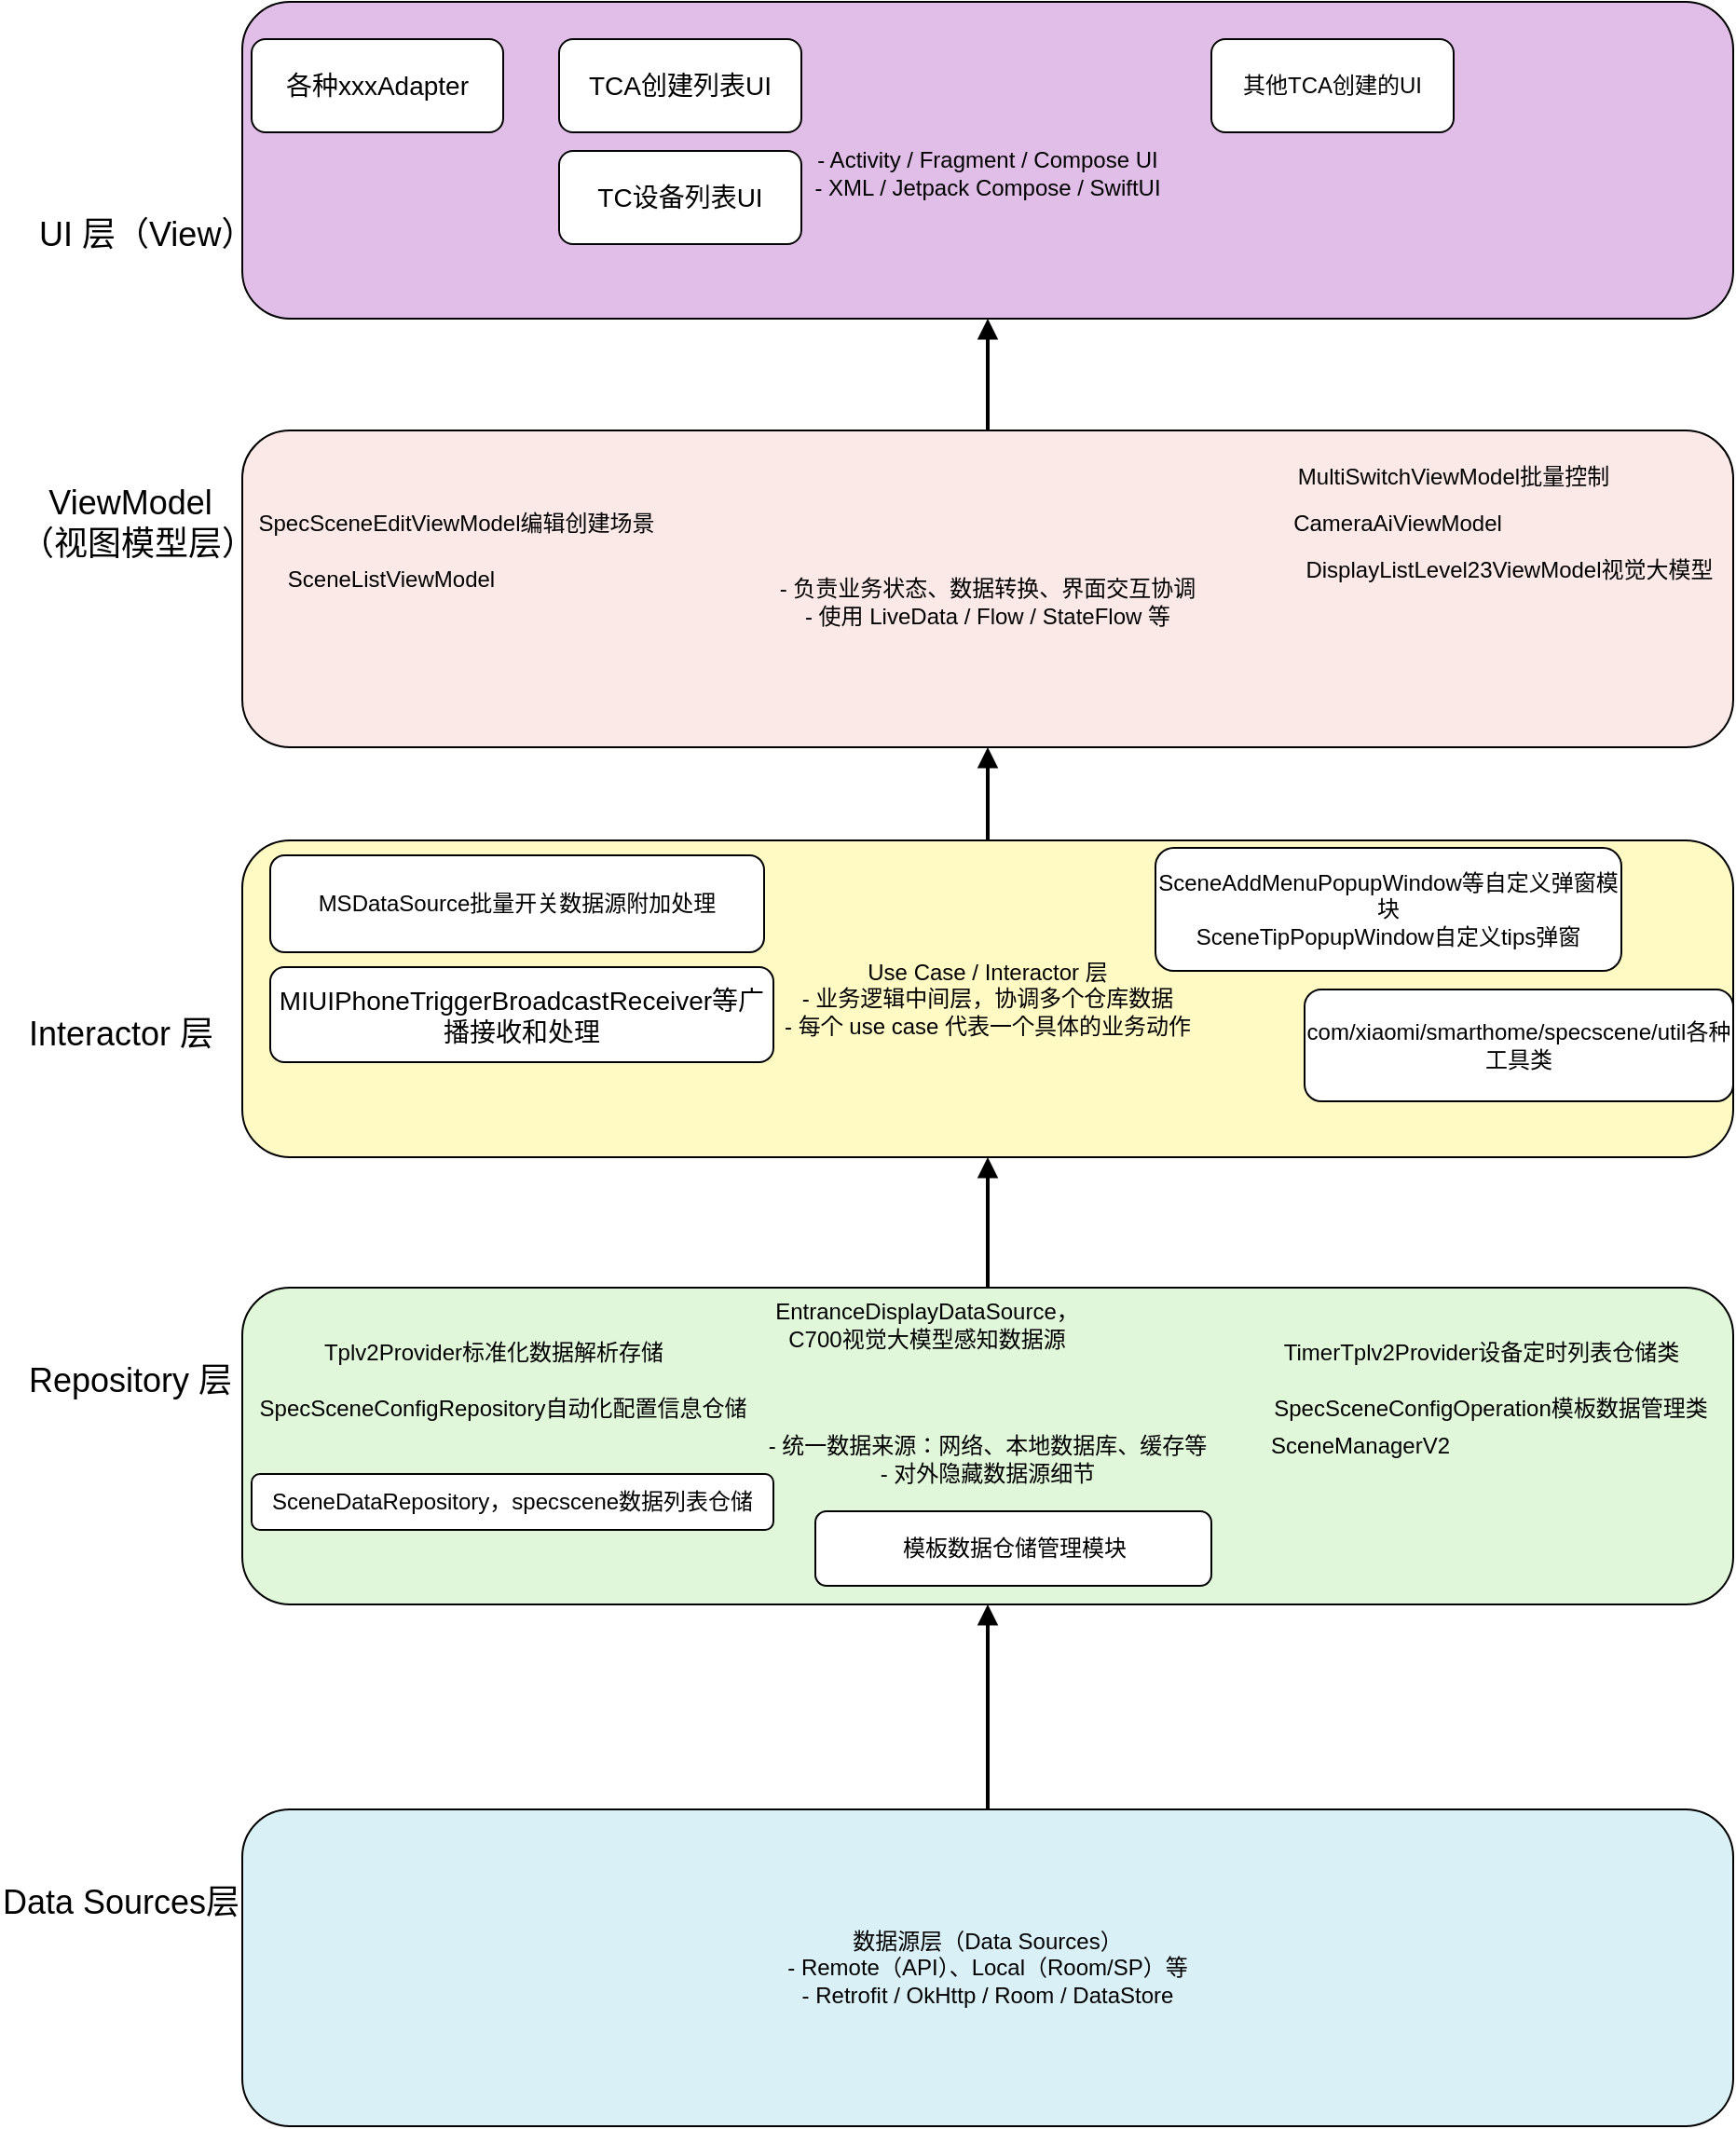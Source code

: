 <mxfile version="28.0.7">
  <diagram name="米家App客户端架构图" id="qhzowJNQwA2y3HI1EWHP">
    <mxGraphModel dx="669" dy="1710" grid="1" gridSize="10" guides="1" tooltips="1" connect="1" arrows="1" fold="1" page="1" pageScale="1" pageWidth="827" pageHeight="1169" math="0" shadow="0">
      <root>
        <mxCell id="0" />
        <mxCell id="1" parent="0" />
        <mxCell id="SkOOyBR_OrGC0wOGbPdk-1" value="数据源层（Data Sources）&#xa;- Remote（API）、Local（Room/SP）等&#xa;- Retrofit / OkHttp / Room / DataStore" style="shape=rectangle;whiteSpace=wrap;rounded=1;fillColor=#DAF0F7;strokeColor=#000000;" parent="1" vertex="1">
          <mxGeometry x="160" y="950" width="800" height="170" as="geometry" />
        </mxCell>
        <mxCell id="SkOOyBR_OrGC0wOGbPdk-2" value="&#xa;- 统一数据来源：网络、本地数据库、缓存等&#xa;- 对外隐藏数据源细节" style="shape=rectangle;whiteSpace=wrap;rounded=1;fillColor=#E0F7DA;strokeColor=#000000;" parent="1" vertex="1">
          <mxGeometry x="160" y="670" width="800" height="170" as="geometry" />
        </mxCell>
        <mxCell id="SkOOyBR_OrGC0wOGbPdk-3" value="Use Case / Interactor 层&#xa;- 业务逻辑中间层，协调多个仓库数据&#xa;- 每个 use case 代表一个具体的业务动作" style="shape=rectangle;whiteSpace=wrap;rounded=1;fillColor=#FFF9C4;strokeColor=#000000;" parent="1" vertex="1">
          <mxGeometry x="160" y="430" width="800" height="170" as="geometry" />
        </mxCell>
        <mxCell id="SkOOyBR_OrGC0wOGbPdk-4" value="&#xa;- 负责业务状态、数据转换、界面交互协调&#xa;- 使用 LiveData / Flow / StateFlow 等" style="shape=rectangle;whiteSpace=wrap;rounded=1;fillColor=#FBE9E7;strokeColor=#000000;" parent="1" vertex="1">
          <mxGeometry x="160" y="210" width="800" height="170" as="geometry" />
        </mxCell>
        <mxCell id="SkOOyBR_OrGC0wOGbPdk-5" value="&#xa;- Activity / Fragment / Compose UI&#xa;- XML / Jetpack Compose / SwiftUI" style="shape=rectangle;whiteSpace=wrap;rounded=1;fillColor=#E1BEE7;strokeColor=#000000;" parent="1" vertex="1">
          <mxGeometry x="160" y="-20" width="800" height="170" as="geometry" />
        </mxCell>
        <mxCell id="SkOOyBR_OrGC0wOGbPdk-6" style="endArrow=block;strokeWidth=2;" parent="1" source="SkOOyBR_OrGC0wOGbPdk-1" target="SkOOyBR_OrGC0wOGbPdk-2" edge="1">
          <mxGeometry relative="1" as="geometry" />
        </mxCell>
        <mxCell id="SkOOyBR_OrGC0wOGbPdk-7" style="endArrow=block;strokeWidth=2;" parent="1" source="SkOOyBR_OrGC0wOGbPdk-2" target="SkOOyBR_OrGC0wOGbPdk-3" edge="1">
          <mxGeometry relative="1" as="geometry" />
        </mxCell>
        <mxCell id="SkOOyBR_OrGC0wOGbPdk-8" style="endArrow=block;strokeWidth=2;entryX=0.5;entryY=1;entryDx=0;entryDy=0;" parent="1" source="SkOOyBR_OrGC0wOGbPdk-3" target="SkOOyBR_OrGC0wOGbPdk-4" edge="1">
          <mxGeometry relative="1" as="geometry">
            <mxPoint x="560.0" y="524" as="targetPoint" />
          </mxGeometry>
        </mxCell>
        <mxCell id="SkOOyBR_OrGC0wOGbPdk-9" style="endArrow=block;strokeWidth=2;" parent="1" source="SkOOyBR_OrGC0wOGbPdk-4" target="SkOOyBR_OrGC0wOGbPdk-5" edge="1">
          <mxGeometry relative="1" as="geometry" />
        </mxCell>
        <mxCell id="SkOOyBR_OrGC0wOGbPdk-10" value="&lt;font style=&quot;font-size: 18px;&quot;&gt;Data Sources层&lt;/font&gt;" style="text;html=1;align=center;verticalAlign=middle;whiteSpace=wrap;rounded=0;" parent="1" vertex="1">
          <mxGeometry x="30" y="985" width="130" height="30" as="geometry" />
        </mxCell>
        <mxCell id="SkOOyBR_OrGC0wOGbPdk-11" value="&lt;font style=&quot;font-size: 18px;&quot;&gt;Repository 层&lt;/font&gt;" style="text;html=1;align=center;verticalAlign=middle;whiteSpace=wrap;rounded=0;" parent="1" vertex="1">
          <mxGeometry x="40" y="705" width="120" height="30" as="geometry" />
        </mxCell>
        <mxCell id="SkOOyBR_OrGC0wOGbPdk-13" value="&lt;div&gt;&lt;span style=&quot;white-space: pre;&quot; class=&quot;text-only&quot;&gt;Tplv2Provider&lt;/span&gt;&lt;span style=&quot;white-space: pre;&quot; class=&quot;text-only text-with-abbreviation text-with-abbreviation-bottomline windows-bottomline&quot;&gt;标准化&lt;/span&gt;&lt;span style=&quot;white-space: pre;&quot; class=&quot;text-only&quot;&gt;数据解析存储&lt;/span&gt;&lt;/div&gt;" style="text;html=1;align=center;verticalAlign=middle;whiteSpace=wrap;rounded=0;" parent="1" vertex="1">
          <mxGeometry x="180" y="690" width="230" height="30" as="geometry" />
        </mxCell>
        <mxCell id="SkOOyBR_OrGC0wOGbPdk-15" value="&lt;div style=&quot;white-space: pre;&quot;&gt;SpecSceneConfigRepository自动化配置信息仓储&lt;/div&gt;" style="text;html=1;align=center;verticalAlign=middle;whiteSpace=wrap;rounded=0;" parent="1" vertex="1">
          <mxGeometry x="270" y="720" width="60" height="30" as="geometry" />
        </mxCell>
        <mxCell id="SkOOyBR_OrGC0wOGbPdk-17" value="TimerTplv2Provider设备定时列表仓储类" style="text;html=1;align=center;verticalAlign=middle;whiteSpace=wrap;rounded=0;" parent="1" vertex="1">
          <mxGeometry x="710" y="690" width="230" height="30" as="geometry" />
        </mxCell>
        <mxCell id="SkOOyBR_OrGC0wOGbPdk-18" value="SpecSceneConfigOperation模板数据管理类" style="text;html=1;align=center;verticalAlign=middle;whiteSpace=wrap;rounded=0;" parent="1" vertex="1">
          <mxGeometry x="710" y="720" width="240" height="30" as="geometry" />
        </mxCell>
        <mxCell id="SkOOyBR_OrGC0wOGbPdk-19" value="SceneManagerV2" style="text;html=1;align=center;verticalAlign=middle;whiteSpace=wrap;rounded=0;" parent="1" vertex="1">
          <mxGeometry x="730" y="740" width="60" height="30" as="geometry" />
        </mxCell>
        <mxCell id="SkOOyBR_OrGC0wOGbPdk-20" value="EntranceDisplayDataSource，C700视觉大模型感知数据源" style="text;html=1;align=center;verticalAlign=middle;whiteSpace=wrap;rounded=0;" parent="1" vertex="1">
          <mxGeometry x="440" y="675" width="175" height="30" as="geometry" />
        </mxCell>
        <mxCell id="SkOOyBR_OrGC0wOGbPdk-21" value="&lt;font style=&quot;font-size: 18px;&quot;&gt;Interactor 层&lt;/font&gt;" style="text;html=1;align=center;verticalAlign=middle;whiteSpace=wrap;rounded=0;" parent="1" vertex="1">
          <mxGeometry x="40" y="519" width="110" height="30" as="geometry" />
        </mxCell>
        <mxCell id="SkOOyBR_OrGC0wOGbPdk-23" value="&lt;font style=&quot;font-size: 18px;&quot;&gt;ViewModel（视图模型层）&lt;/font&gt;" style="text;html=1;align=center;verticalAlign=middle;whiteSpace=wrap;rounded=0;" parent="1" vertex="1">
          <mxGeometry x="40" y="245" width="120" height="30" as="geometry" />
        </mxCell>
        <mxCell id="SkOOyBR_OrGC0wOGbPdk-27" value="SpecSceneEditViewModel编辑创建场景" style="text;html=1;align=center;verticalAlign=middle;whiteSpace=wrap;rounded=0;" parent="1" vertex="1">
          <mxGeometry x="160" y="245" width="230" height="30" as="geometry" />
        </mxCell>
        <mxCell id="SkOOyBR_OrGC0wOGbPdk-32" value="&lt;font style=&quot;font-size: 18px;&quot;&gt;UI 层（View）&lt;/font&gt;" style="text;html=1;align=center;verticalAlign=middle;whiteSpace=wrap;rounded=0;" parent="1" vertex="1">
          <mxGeometry x="50" y="90" width="115" height="30" as="geometry" />
        </mxCell>
        <mxCell id="SkOOyBR_OrGC0wOGbPdk-33" value="SceneListViewModel" style="text;html=1;align=center;verticalAlign=middle;whiteSpace=wrap;rounded=0;" parent="1" vertex="1">
          <mxGeometry x="210" y="275" width="60" height="30" as="geometry" />
        </mxCell>
        <mxCell id="SkOOyBR_OrGC0wOGbPdk-34" value="MultiSwitchViewModel批量控制" style="text;html=1;align=center;verticalAlign=middle;whiteSpace=wrap;rounded=0;" parent="1" vertex="1">
          <mxGeometry x="720" y="220" width="180" height="30" as="geometry" />
        </mxCell>
        <mxCell id="SkOOyBR_OrGC0wOGbPdk-36" value="CameraAiViewModel" style="text;html=1;align=center;verticalAlign=middle;whiteSpace=wrap;rounded=0;" parent="1" vertex="1">
          <mxGeometry x="750" y="245" width="60" height="30" as="geometry" />
        </mxCell>
        <mxCell id="SkOOyBR_OrGC0wOGbPdk-37" value="DisplayListLevel23ViewModel视觉大模型" style="text;html=1;align=center;verticalAlign=middle;whiteSpace=wrap;rounded=0;" parent="1" vertex="1">
          <mxGeometry x="720" y="270" width="240" height="30" as="geometry" />
        </mxCell>
        <mxCell id="fMZOLJ-7lnfKRuvi4cig-1" value="&lt;font style=&quot;font-size: 14px;&quot;&gt;TCA创建列表UI&lt;/font&gt;" style="rounded=1;whiteSpace=wrap;html=1;" parent="1" vertex="1">
          <mxGeometry x="330" width="130" height="50" as="geometry" />
        </mxCell>
        <mxCell id="fMZOLJ-7lnfKRuvi4cig-2" value="&lt;font style=&quot;font-size: 14px;&quot;&gt;TC设备列表UI&lt;/font&gt;" style="rounded=1;whiteSpace=wrap;html=1;" parent="1" vertex="1">
          <mxGeometry x="330" y="60" width="130" height="50" as="geometry" />
        </mxCell>
        <mxCell id="fMZOLJ-7lnfKRuvi4cig-3" value="其他TCA创建的UI" style="rounded=1;whiteSpace=wrap;html=1;" parent="1" vertex="1">
          <mxGeometry x="680" width="130" height="50" as="geometry" />
        </mxCell>
        <mxCell id="fMZOLJ-7lnfKRuvi4cig-6" value="&lt;font style=&quot;font-size: 14px;&quot;&gt;MIUIPhoneTriggerBroadcastReceiver等广播接收和处理&lt;/font&gt;" style="rounded=1;whiteSpace=wrap;html=1;" parent="1" vertex="1">
          <mxGeometry x="175" y="498" width="270" height="51" as="geometry" />
        </mxCell>
        <mxCell id="fMZOLJ-7lnfKRuvi4cig-7" value="MSDataSource批量开关数据源附加处理" style="rounded=1;whiteSpace=wrap;html=1;" parent="1" vertex="1">
          <mxGeometry x="175" y="438" width="265" height="52" as="geometry" />
        </mxCell>
        <mxCell id="fMZOLJ-7lnfKRuvi4cig-8" value="SceneAddMenuPopupWindow等自定义弹窗模块&lt;br&gt;SceneTipPopupWindow自定义tips弹窗" style="rounded=1;whiteSpace=wrap;html=1;" parent="1" vertex="1">
          <mxGeometry x="650" y="434" width="250" height="66" as="geometry" />
        </mxCell>
        <mxCell id="fMZOLJ-7lnfKRuvi4cig-9" value="com/xiaomi/smarthome/specscene/util各种工具类" style="rounded=1;whiteSpace=wrap;html=1;" parent="1" vertex="1">
          <mxGeometry x="730" y="510" width="230" height="60" as="geometry" />
        </mxCell>
        <mxCell id="RSx5rajIObuwsSFLTWjq-1" value="&lt;font style=&quot;font-size: 14px;&quot;&gt;各种xxxAdapter&lt;/font&gt;" style="rounded=1;whiteSpace=wrap;html=1;" vertex="1" parent="1">
          <mxGeometry x="165" width="135" height="50" as="geometry" />
        </mxCell>
        <mxCell id="RSx5rajIObuwsSFLTWjq-2" value="&lt;span style=&quot;white-space: pre;&quot;&gt;SceneDataRepository，specscene数据列表仓储&lt;/span&gt;" style="rounded=1;whiteSpace=wrap;html=1;" vertex="1" parent="1">
          <mxGeometry x="165" y="770" width="280" height="30" as="geometry" />
        </mxCell>
        <mxCell id="RSx5rajIObuwsSFLTWjq-3" value="&lt;div style=&quot;white-space: pre;&quot;&gt;模板数据仓储管理模块&lt;/div&gt;" style="rounded=1;whiteSpace=wrap;html=1;" vertex="1" parent="1">
          <mxGeometry x="467.5" y="790" width="212.5" height="40" as="geometry" />
        </mxCell>
      </root>
    </mxGraphModel>
  </diagram>
</mxfile>
